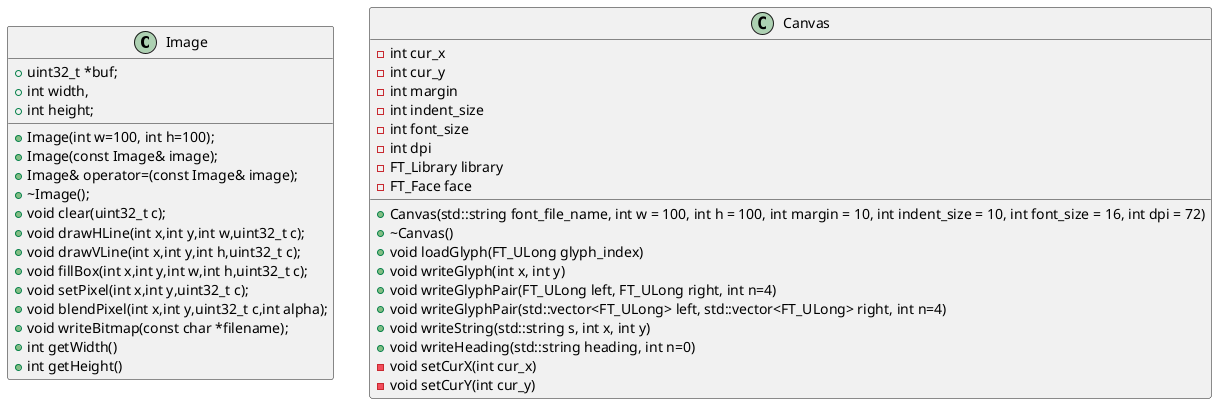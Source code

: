 @startuml class

class Image {
  +uint32_t *buf;
  +int width,
  +int height;

  +Image(int w=100, int h=100);
  +Image(const Image& image);
  +Image& operator=(const Image& image);
  +~Image();
  +void clear(uint32_t c);
  +void drawHLine(int x,int y,int w,uint32_t c);
  +void drawVLine(int x,int y,int h,uint32_t c);
  +void fillBox(int x,int y,int w,int h,uint32_t c);
  +void setPixel(int x,int y,uint32_t c);
  +void blendPixel(int x,int y,uint32_t c,int alpha);
  +void writeBitmap(const char *filename);
  +int getWidth()
  +int getHeight()
}

class Canvas {
  -int cur_x
  -int cur_y
  -int margin
  -int indent_size
  -int font_size
  -int dpi
  -FT_Library library
  -FT_Face face
  +Canvas(std::string font_file_name, int w = 100, int h = 100, int margin = 10, int indent_size = 10, int font_size = 16, int dpi = 72)
  +~Canvas()
  +void loadGlyph(FT_ULong glyph_index)
  +void writeGlyph(int x, int y)
  +void writeGlyphPair(FT_ULong left, FT_ULong right, int n=4)
  +void writeGlyphPair(std::vector<FT_ULong> left, std::vector<FT_ULong> right, int n=4)
  +void writeString(std::string s, int x, int y)
  +void writeHeading(std::string heading, int n=0)
  -void setCurX(int cur_x)
  -void setCurY(int cur_y)
}